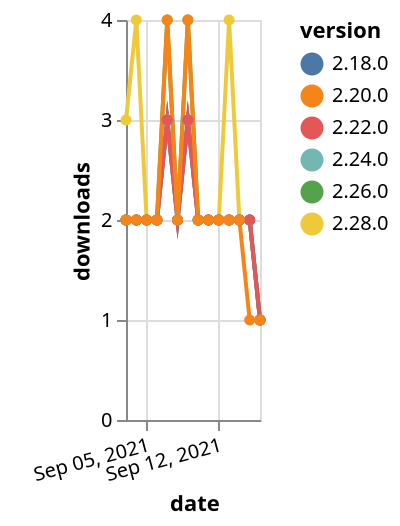{"$schema": "https://vega.github.io/schema/vega-lite/v5.json", "description": "A simple bar chart with embedded data.", "data": {"values": [{"date": "2021-09-03", "total": 235, "delta": 3, "version": "2.28.0"}, {"date": "2021-09-04", "total": 239, "delta": 4, "version": "2.28.0"}, {"date": "2021-09-05", "total": 241, "delta": 2, "version": "2.28.0"}, {"date": "2021-09-06", "total": 243, "delta": 2, "version": "2.28.0"}, {"date": "2021-09-07", "total": 246, "delta": 3, "version": "2.28.0"}, {"date": "2021-09-08", "total": 248, "delta": 2, "version": "2.28.0"}, {"date": "2021-09-09", "total": 251, "delta": 3, "version": "2.28.0"}, {"date": "2021-09-10", "total": 253, "delta": 2, "version": "2.28.0"}, {"date": "2021-09-11", "total": 255, "delta": 2, "version": "2.28.0"}, {"date": "2021-09-12", "total": 257, "delta": 2, "version": "2.28.0"}, {"date": "2021-09-13", "total": 261, "delta": 4, "version": "2.28.0"}, {"date": "2021-09-14", "total": 263, "delta": 2, "version": "2.28.0"}, {"date": "2021-09-15", "total": 265, "delta": 2, "version": "2.28.0"}, {"date": "2021-09-16", "total": 266, "delta": 1, "version": "2.28.0"}, {"date": "2021-09-03", "total": 719, "delta": 2, "version": "2.26.0"}, {"date": "2021-09-04", "total": 721, "delta": 2, "version": "2.26.0"}, {"date": "2021-09-05", "total": 723, "delta": 2, "version": "2.26.0"}, {"date": "2021-09-06", "total": 725, "delta": 2, "version": "2.26.0"}, {"date": "2021-09-07", "total": 729, "delta": 4, "version": "2.26.0"}, {"date": "2021-09-08", "total": 731, "delta": 2, "version": "2.26.0"}, {"date": "2021-09-09", "total": 735, "delta": 4, "version": "2.26.0"}, {"date": "2021-09-10", "total": 737, "delta": 2, "version": "2.26.0"}, {"date": "2021-09-11", "total": 739, "delta": 2, "version": "2.26.0"}, {"date": "2021-09-12", "total": 741, "delta": 2, "version": "2.26.0"}, {"date": "2021-09-13", "total": 743, "delta": 2, "version": "2.26.0"}, {"date": "2021-09-14", "total": 745, "delta": 2, "version": "2.26.0"}, {"date": "2021-09-15", "total": 747, "delta": 2, "version": "2.26.0"}, {"date": "2021-09-16", "total": 748, "delta": 1, "version": "2.26.0"}, {"date": "2021-09-03", "total": 1022, "delta": 2, "version": "2.24.0"}, {"date": "2021-09-04", "total": 1024, "delta": 2, "version": "2.24.0"}, {"date": "2021-09-05", "total": 1026, "delta": 2, "version": "2.24.0"}, {"date": "2021-09-06", "total": 1028, "delta": 2, "version": "2.24.0"}, {"date": "2021-09-07", "total": 1031, "delta": 3, "version": "2.24.0"}, {"date": "2021-09-08", "total": 1033, "delta": 2, "version": "2.24.0"}, {"date": "2021-09-09", "total": 1036, "delta": 3, "version": "2.24.0"}, {"date": "2021-09-10", "total": 1038, "delta": 2, "version": "2.24.0"}, {"date": "2021-09-11", "total": 1040, "delta": 2, "version": "2.24.0"}, {"date": "2021-09-12", "total": 1042, "delta": 2, "version": "2.24.0"}, {"date": "2021-09-13", "total": 1044, "delta": 2, "version": "2.24.0"}, {"date": "2021-09-14", "total": 1046, "delta": 2, "version": "2.24.0"}, {"date": "2021-09-15", "total": 1048, "delta": 2, "version": "2.24.0"}, {"date": "2021-09-16", "total": 1049, "delta": 1, "version": "2.24.0"}, {"date": "2021-09-03", "total": 2060, "delta": 2, "version": "2.18.0"}, {"date": "2021-09-04", "total": 2062, "delta": 2, "version": "2.18.0"}, {"date": "2021-09-05", "total": 2064, "delta": 2, "version": "2.18.0"}, {"date": "2021-09-06", "total": 2066, "delta": 2, "version": "2.18.0"}, {"date": "2021-09-07", "total": 2069, "delta": 3, "version": "2.18.0"}, {"date": "2021-09-08", "total": 2071, "delta": 2, "version": "2.18.0"}, {"date": "2021-09-09", "total": 2074, "delta": 3, "version": "2.18.0"}, {"date": "2021-09-10", "total": 2076, "delta": 2, "version": "2.18.0"}, {"date": "2021-09-11", "total": 2078, "delta": 2, "version": "2.18.0"}, {"date": "2021-09-12", "total": 2080, "delta": 2, "version": "2.18.0"}, {"date": "2021-09-13", "total": 2082, "delta": 2, "version": "2.18.0"}, {"date": "2021-09-14", "total": 2084, "delta": 2, "version": "2.18.0"}, {"date": "2021-09-15", "total": 2086, "delta": 2, "version": "2.18.0"}, {"date": "2021-09-16", "total": 2087, "delta": 1, "version": "2.18.0"}, {"date": "2021-09-03", "total": 1473, "delta": 2, "version": "2.22.0"}, {"date": "2021-09-04", "total": 1475, "delta": 2, "version": "2.22.0"}, {"date": "2021-09-05", "total": 1477, "delta": 2, "version": "2.22.0"}, {"date": "2021-09-06", "total": 1479, "delta": 2, "version": "2.22.0"}, {"date": "2021-09-07", "total": 1482, "delta": 3, "version": "2.22.0"}, {"date": "2021-09-08", "total": 1484, "delta": 2, "version": "2.22.0"}, {"date": "2021-09-09", "total": 1487, "delta": 3, "version": "2.22.0"}, {"date": "2021-09-10", "total": 1489, "delta": 2, "version": "2.22.0"}, {"date": "2021-09-11", "total": 1491, "delta": 2, "version": "2.22.0"}, {"date": "2021-09-12", "total": 1493, "delta": 2, "version": "2.22.0"}, {"date": "2021-09-13", "total": 1495, "delta": 2, "version": "2.22.0"}, {"date": "2021-09-14", "total": 1497, "delta": 2, "version": "2.22.0"}, {"date": "2021-09-15", "total": 1499, "delta": 2, "version": "2.22.0"}, {"date": "2021-09-16", "total": 1500, "delta": 1, "version": "2.22.0"}, {"date": "2021-09-03", "total": 1966, "delta": 2, "version": "2.20.0"}, {"date": "2021-09-04", "total": 1968, "delta": 2, "version": "2.20.0"}, {"date": "2021-09-05", "total": 1970, "delta": 2, "version": "2.20.0"}, {"date": "2021-09-06", "total": 1972, "delta": 2, "version": "2.20.0"}, {"date": "2021-09-07", "total": 1976, "delta": 4, "version": "2.20.0"}, {"date": "2021-09-08", "total": 1978, "delta": 2, "version": "2.20.0"}, {"date": "2021-09-09", "total": 1982, "delta": 4, "version": "2.20.0"}, {"date": "2021-09-10", "total": 1984, "delta": 2, "version": "2.20.0"}, {"date": "2021-09-11", "total": 1986, "delta": 2, "version": "2.20.0"}, {"date": "2021-09-12", "total": 1988, "delta": 2, "version": "2.20.0"}, {"date": "2021-09-13", "total": 1990, "delta": 2, "version": "2.20.0"}, {"date": "2021-09-14", "total": 1992, "delta": 2, "version": "2.20.0"}, {"date": "2021-09-15", "total": 1993, "delta": 1, "version": "2.20.0"}, {"date": "2021-09-16", "total": 1994, "delta": 1, "version": "2.20.0"}]}, "width": "container", "mark": {"type": "line", "point": {"filled": true}}, "encoding": {"x": {"field": "date", "type": "temporal", "timeUnit": "yearmonthdate", "title": "date", "axis": {"labelAngle": -15}}, "y": {"field": "delta", "type": "quantitative", "title": "downloads"}, "color": {"field": "version", "type": "nominal"}, "tooltip": {"field": "delta"}}}